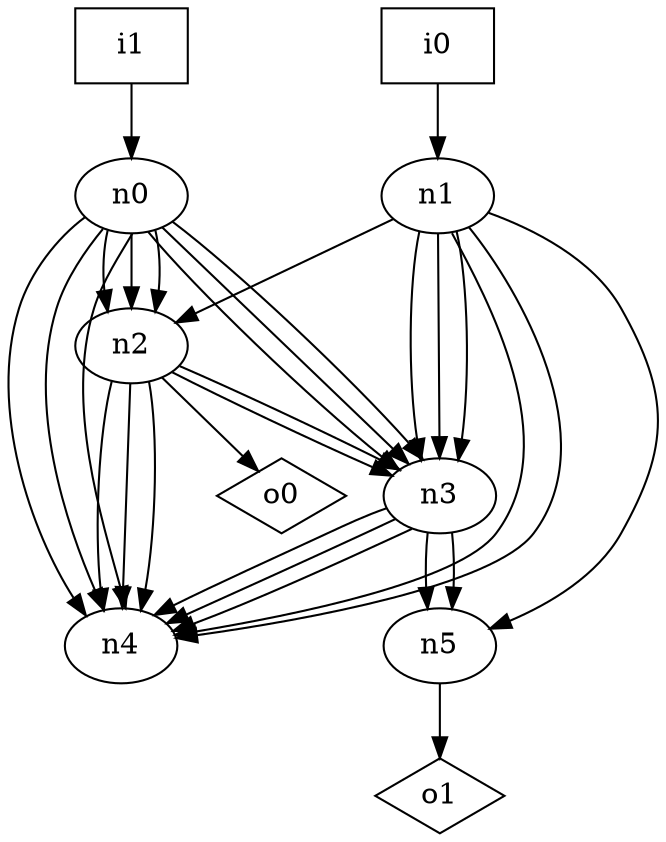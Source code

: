 digraph G {
n0 [label="n0"];
n1 [label="n1"];
n2 [label="n2"];
n3 [label="n3"];
n4 [label="n4"];
n5 [label="n5"];
n6 [label="i0",shape="box"];
n7 [label="i1",shape="box"];
n8 [label="o0",shape="diamond"];
n9 [label="o1",shape="diamond"];
n0 -> n2
n0 -> n2
n0 -> n2
n0 -> n3
n0 -> n3
n0 -> n3
n0 -> n4
n0 -> n4
n0 -> n4
n1 -> n2
n1 -> n3
n1 -> n3
n1 -> n3
n1 -> n4
n1 -> n4
n1 -> n5
n2 -> n3
n2 -> n3
n2 -> n4
n2 -> n4
n2 -> n4
n2 -> n8
n3 -> n4
n3 -> n4
n3 -> n4
n3 -> n5
n3 -> n5
n5 -> n9
n6 -> n1
n7 -> n0
}